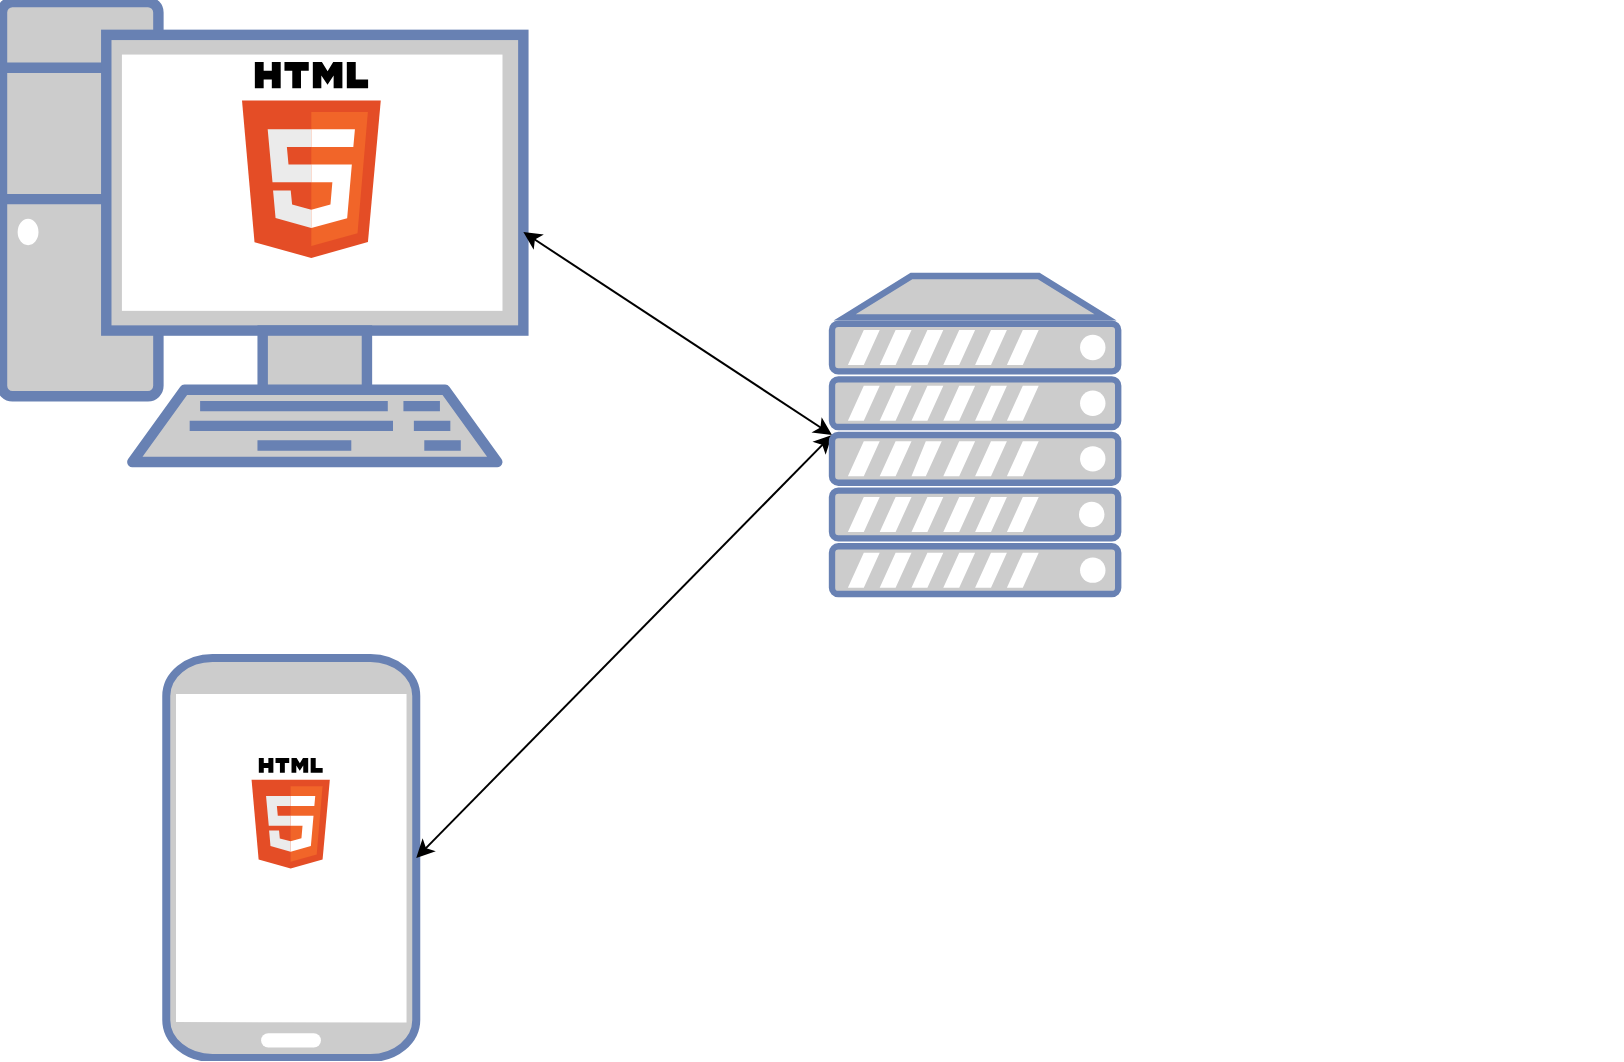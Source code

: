 <mxfile version="15.9.4" type="device"><diagram id="0wSz1e9rc4YkrLv8LalL" name="Page-1"><mxGraphModel dx="898" dy="391" grid="1" gridSize="10" guides="1" tooltips="1" connect="1" arrows="1" fold="1" page="1" pageScale="1" pageWidth="850" pageHeight="1100" math="0" shadow="0"><root><mxCell id="0"/><mxCell id="1" parent="0"/><mxCell id="0GHQ8pdqzviYUKtkylH1-12" value="" style="fontColor=#0066CC;verticalAlign=top;verticalLabelPosition=bottom;labelPosition=center;align=center;html=1;outlineConnect=0;fillColor=#CCCCCC;strokeColor=#6881B3;gradientColor=none;gradientDirection=north;strokeWidth=2;shape=mxgraph.networks.pc;" parent="1" vertex="1"><mxGeometry x="10" y="12" width="260.67" height="230" as="geometry"/></mxCell><mxCell id="0GHQ8pdqzviYUKtkylH1-8" value="" style="dashed=0;outlineConnect=0;html=1;align=center;labelPosition=center;verticalLabelPosition=bottom;verticalAlign=top;shape=mxgraph.weblogos.html5" parent="1" vertex="1"><mxGeometry x="130" y="42" width="69.39" height="98" as="geometry"/></mxCell><mxCell id="0GHQ8pdqzviYUKtkylH1-10" value="" style="shape=image;html=1;verticalAlign=top;verticalLabelPosition=bottom;labelBackgroundColor=#ffffff;imageAspect=0;aspect=fixed;image=https://cdn3.iconfinder.com/data/icons/UltimateGnome/128x128/mimetypes/application-javascript.png" parent="1" vertex="1"><mxGeometry x="196.39" y="107" width="68" height="68" as="geometry"/></mxCell><mxCell id="0GHQ8pdqzviYUKtkylH1-11" value="" style="shape=image;html=1;verticalAlign=top;verticalLabelPosition=bottom;labelBackgroundColor=#ffffff;imageAspect=0;aspect=fixed;image=https://cdn3.iconfinder.com/data/icons/UltimateGnome/128x128/mimetypes/text-css.png" parent="1" vertex="1"><mxGeometry x="66" y="107" width="68" height="68" as="geometry"/></mxCell><mxCell id="0GHQ8pdqzviYUKtkylH1-15" value="" style="endArrow=classic;startArrow=classic;html=1;rounded=0;exitX=1;exitY=0.5;exitDx=0;exitDy=0;exitPerimeter=0;entryX=0;entryY=0.5;entryDx=0;entryDy=0;entryPerimeter=0;" parent="1" source="0GHQ8pdqzviYUKtkylH1-12" target="0GHQ8pdqzviYUKtkylH1-13" edge="1"><mxGeometry width="50" height="50" relative="1" as="geometry"><mxPoint x="400" y="230" as="sourcePoint"/><mxPoint x="450" y="180" as="targetPoint"/></mxGeometry></mxCell><mxCell id="pTj0m-y6toBIQJ5jd2ZI-6" value="" style="group" vertex="1" connectable="0" parent="1"><mxGeometry x="92.13" y="340" width="125" height="200" as="geometry"/></mxCell><mxCell id="pTj0m-y6toBIQJ5jd2ZI-1" value="" style="fontColor=#0066CC;verticalAlign=top;verticalLabelPosition=bottom;labelPosition=center;align=center;html=1;outlineConnect=0;fillColor=#CCCCCC;strokeColor=#6881B3;gradientColor=none;gradientDirection=north;strokeWidth=2;shape=mxgraph.networks.mobile;" vertex="1" parent="pTj0m-y6toBIQJ5jd2ZI-6"><mxGeometry width="125" height="200" as="geometry"/></mxCell><mxCell id="pTj0m-y6toBIQJ5jd2ZI-5" value="" style="group" vertex="1" connectable="0" parent="pTj0m-y6toBIQJ5jd2ZI-6"><mxGeometry x="6.562" y="50" width="111.875" height="75" as="geometry"/></mxCell><mxCell id="pTj0m-y6toBIQJ5jd2ZI-2" value="" style="dashed=0;outlineConnect=0;html=1;align=center;labelPosition=center;verticalLabelPosition=bottom;verticalAlign=top;shape=mxgraph.weblogos.html5" vertex="1" parent="pTj0m-y6toBIQJ5jd2ZI-5"><mxGeometry x="36.091" width="39.13" height="55.263" as="geometry"/></mxCell><mxCell id="pTj0m-y6toBIQJ5jd2ZI-3" value="" style="shape=image;html=1;verticalAlign=top;verticalLabelPosition=bottom;labelBackgroundColor=#ffffff;imageAspect=0;aspect=fixed;image=https://cdn3.iconfinder.com/data/icons/UltimateGnome/128x128/mimetypes/application-javascript.png" vertex="1" parent="pTj0m-y6toBIQJ5jd2ZI-5"><mxGeometry x="73.529" y="36.654" width="38.346" height="38.346" as="geometry"/></mxCell><mxCell id="pTj0m-y6toBIQJ5jd2ZI-4" value="" style="shape=image;html=1;verticalAlign=top;verticalLabelPosition=bottom;labelBackgroundColor=#ffffff;imageAspect=0;aspect=fixed;image=https://cdn3.iconfinder.com/data/icons/UltimateGnome/128x128/mimetypes/text-css.png" vertex="1" parent="pTj0m-y6toBIQJ5jd2ZI-5"><mxGeometry y="36.654" width="38.346" height="38.346" as="geometry"/></mxCell><mxCell id="pTj0m-y6toBIQJ5jd2ZI-7" value="" style="endArrow=classic;startArrow=classic;html=1;rounded=0;exitX=0;exitY=0.5;exitDx=0;exitDy=0;exitPerimeter=0;entryX=1;entryY=0.5;entryDx=0;entryDy=0;entryPerimeter=0;" edge="1" parent="1" source="0GHQ8pdqzviYUKtkylH1-13" target="pTj0m-y6toBIQJ5jd2ZI-1"><mxGeometry width="50" height="50" relative="1" as="geometry"><mxPoint x="280.67" y="137" as="sourcePoint"/><mxPoint x="435" y="238.5" as="targetPoint"/></mxGeometry></mxCell><mxCell id="pTj0m-y6toBIQJ5jd2ZI-10" value="" style="group" vertex="1" connectable="0" parent="1"><mxGeometry x="425" y="107" width="395" height="354" as="geometry"/></mxCell><mxCell id="0GHQ8pdqzviYUKtkylH1-13" value="" style="fontColor=#0066CC;verticalAlign=top;verticalLabelPosition=bottom;labelPosition=center;align=center;html=1;outlineConnect=0;fillColor=#CCCCCC;strokeColor=#6881B3;gradientColor=none;gradientDirection=north;strokeWidth=2;shape=mxgraph.networks.server;" parent="pTj0m-y6toBIQJ5jd2ZI-10" vertex="1"><mxGeometry y="42" width="143.1" height="159" as="geometry"/></mxCell><mxCell id="0GHQ8pdqzviYUKtkylH1-2" value="" style="shape=image;html=1;verticalAlign=top;verticalLabelPosition=bottom;labelBackgroundColor=#ffffff;imageAspect=0;aspect=fixed;image=https://cdn4.iconfinder.com/data/icons/scripting-and-programming-languages/512/1416364765_java_coffee_x_cup_application-2-128.png" parent="pTj0m-y6toBIQJ5jd2ZI-10" vertex="1"><mxGeometry x="155" y="106" width="100" height="100" as="geometry"/></mxCell><mxCell id="0GHQ8pdqzviYUKtkylH1-3" value="" style="shape=image;html=1;verticalAlign=top;verticalLabelPosition=bottom;labelBackgroundColor=#ffffff;imageAspect=0;aspect=fixed;image=https://cdn4.iconfinder.com/data/icons/scripting-and-programming-languages/512/Python_logo-128.png" parent="pTj0m-y6toBIQJ5jd2ZI-10" vertex="1"><mxGeometry x="285" y="136" width="90" height="90" as="geometry"/></mxCell><mxCell id="0GHQ8pdqzviYUKtkylH1-4" value="" style="shape=image;html=1;verticalAlign=top;verticalLabelPosition=bottom;labelBackgroundColor=#ffffff;imageAspect=0;aspect=fixed;image=https://cdn3.iconfinder.com/data/icons/UltimateGnome/128x128/mimetypes/text-x-c-plus--plus.png" parent="pTj0m-y6toBIQJ5jd2ZI-10" vertex="1"><mxGeometry x="150" width="98" height="98" as="geometry"/></mxCell><mxCell id="0GHQ8pdqzviYUKtkylH1-5" value="" style="shape=image;html=1;verticalAlign=top;verticalLabelPosition=bottom;labelBackgroundColor=#ffffff;imageAspect=0;aspect=fixed;image=https://cdn0.iconfinder.com/data/icons/font-awesome-brands-vol-2/512/rust-128.png" parent="pTj0m-y6toBIQJ5jd2ZI-10" vertex="1"><mxGeometry x="263" y="27" width="88" height="88" as="geometry"/></mxCell><mxCell id="0GHQ8pdqzviYUKtkylH1-6" value="" style="shape=image;html=1;verticalAlign=top;verticalLabelPosition=bottom;labelBackgroundColor=#ffffff;imageAspect=0;aspect=fixed;image=https://cdn4.iconfinder.com/data/icons/scripting-and-programming-languages/512/php-128.png" parent="pTj0m-y6toBIQJ5jd2ZI-10" vertex="1"><mxGeometry x="165" y="246" width="108" height="108" as="geometry"/></mxCell><mxCell id="pTj0m-y6toBIQJ5jd2ZI-9" value="" style="shape=image;html=1;verticalAlign=top;verticalLabelPosition=bottom;labelBackgroundColor=#ffffff;imageAspect=0;aspect=fixed;image=https://cdn3.iconfinder.com/data/icons/UltimateGnome/128x128/mimetypes/application-javascript.png" vertex="1" parent="pTj0m-y6toBIQJ5jd2ZI-10"><mxGeometry x="295" y="243" width="100" height="100" as="geometry"/></mxCell></root></mxGraphModel></diagram></mxfile>